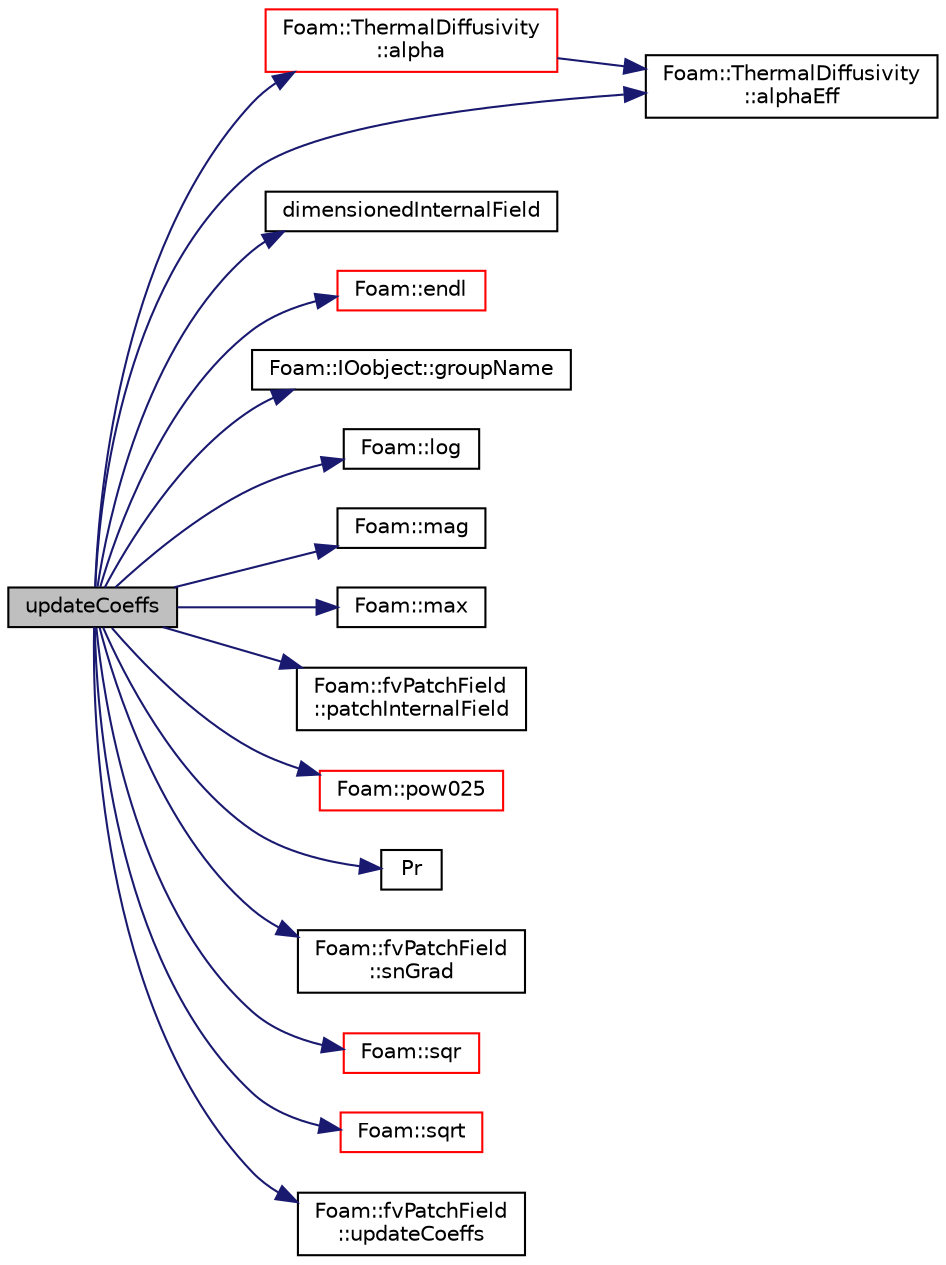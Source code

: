 digraph "updateCoeffs"
{
  bgcolor="transparent";
  edge [fontname="Helvetica",fontsize="10",labelfontname="Helvetica",labelfontsize="10"];
  node [fontname="Helvetica",fontsize="10",shape=record];
  rankdir="LR";
  Node1 [label="updateCoeffs",height=0.2,width=0.4,color="black", fillcolor="grey75", style="filled", fontcolor="black"];
  Node1 -> Node2 [color="midnightblue",fontsize="10",style="solid",fontname="Helvetica"];
  Node2 [label="Foam::ThermalDiffusivity\l::alpha",height=0.2,width=0.4,color="red",URL="$a02655.html#afafce0dcc90b8c3a966e445857a14e34",tooltip="Return the laminar thermal diffusivity for enthalpy [kg/m/s]. "];
  Node2 -> Node3 [color="midnightblue",fontsize="10",style="solid",fontname="Helvetica"];
  Node3 [label="Foam::ThermalDiffusivity\l::alphaEff",height=0.2,width=0.4,color="black",URL="$a02655.html#a171cb0f850a20a839538e377e61c2445",tooltip="Return the effective turbulent thermal diffusivity for enthalpy. "];
  Node1 -> Node3 [color="midnightblue",fontsize="10",style="solid",fontname="Helvetica"];
  Node1 -> Node4 [color="midnightblue",fontsize="10",style="solid",fontname="Helvetica"];
  Node4 [label="dimensionedInternalField",height=0.2,width=0.4,color="black",URL="$a03218.html#a942cd19121a46cdc649099eb27c74b18"];
  Node1 -> Node5 [color="midnightblue",fontsize="10",style="solid",fontname="Helvetica"];
  Node5 [label="Foam::endl",height=0.2,width=0.4,color="red",URL="$a10958.html#a2db8fe02a0d3909e9351bb4275b23ce4",tooltip="Add newline and flush stream. "];
  Node1 -> Node6 [color="midnightblue",fontsize="10",style="solid",fontname="Helvetica"];
  Node6 [label="Foam::IOobject::groupName",height=0.2,width=0.4,color="black",URL="$a01196.html#ad5705e6da2a025ad75b4cf5d748d7d30"];
  Node1 -> Node7 [color="midnightblue",fontsize="10",style="solid",fontname="Helvetica"];
  Node7 [label="Foam::log",height=0.2,width=0.4,color="black",URL="$a10958.html#a6e89590da9859ad497977e08f110d4b5"];
  Node1 -> Node8 [color="midnightblue",fontsize="10",style="solid",fontname="Helvetica"];
  Node8 [label="Foam::mag",height=0.2,width=0.4,color="black",URL="$a10958.html#a929da2a3fdcf3dacbbe0487d3a330dae"];
  Node1 -> Node9 [color="midnightblue",fontsize="10",style="solid",fontname="Helvetica"];
  Node9 [label="Foam::max",height=0.2,width=0.4,color="black",URL="$a10958.html#ac993e906cf2774ae77e666bc24e81733"];
  Node1 -> Node10 [color="midnightblue",fontsize="10",style="solid",fontname="Helvetica"];
  Node10 [label="Foam::fvPatchField\l::patchInternalField",height=0.2,width=0.4,color="black",URL="$a00899.html#a7297309ea242a9e6c0ace823006bfb2e",tooltip="Return internal field next to patch as patch field. "];
  Node1 -> Node11 [color="midnightblue",fontsize="10",style="solid",fontname="Helvetica"];
  Node11 [label="Foam::pow025",height=0.2,width=0.4,color="red",URL="$a10958.html#af8d7dc24dfce32ee37c1210e616966e1"];
  Node1 -> Node12 [color="midnightblue",fontsize="10",style="solid",fontname="Helvetica"];
  Node12 [label="Pr",height=0.2,width=0.4,color="black",URL="$a04609.html#aeb70e6440d8d38bb6bd40b634169896a"];
  Node1 -> Node13 [color="midnightblue",fontsize="10",style="solid",fontname="Helvetica"];
  Node13 [label="Foam::fvPatchField\l::snGrad",height=0.2,width=0.4,color="black",URL="$a00899.html#aee44c456744b9ed5f206a9027bb93f8a",tooltip="Return patch-normal gradient. "];
  Node1 -> Node14 [color="midnightblue",fontsize="10",style="solid",fontname="Helvetica"];
  Node14 [label="Foam::sqr",height=0.2,width=0.4,color="red",URL="$a10958.html#a277dc11c581d53826ab5090b08f3b17b"];
  Node1 -> Node15 [color="midnightblue",fontsize="10",style="solid",fontname="Helvetica"];
  Node15 [label="Foam::sqrt",height=0.2,width=0.4,color="red",URL="$a10958.html#a8616bd62eebf2342a80222fecb1bda71"];
  Node1 -> Node16 [color="midnightblue",fontsize="10",style="solid",fontname="Helvetica"];
  Node16 [label="Foam::fvPatchField\l::updateCoeffs",height=0.2,width=0.4,color="black",URL="$a00899.html#a7e24eafac629d3733181cd942d4c902f",tooltip="Update the coefficients associated with the patch field. "];
}
